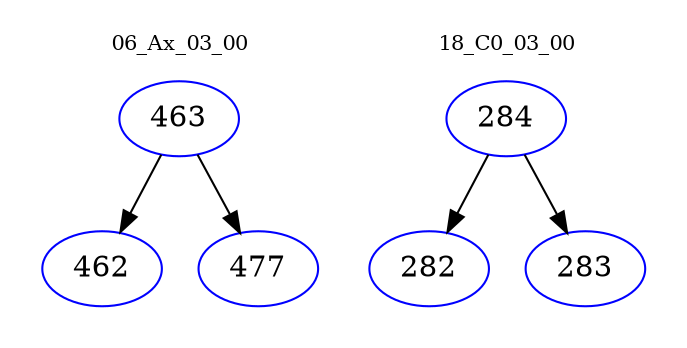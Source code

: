 digraph{
subgraph cluster_0 {
color = white
label = "06_Ax_03_00";
fontsize=10;
T0_463 [label="463", color="blue"]
T0_463 -> T0_462 [color="black"]
T0_462 [label="462", color="blue"]
T0_463 -> T0_477 [color="black"]
T0_477 [label="477", color="blue"]
}
subgraph cluster_1 {
color = white
label = "18_C0_03_00";
fontsize=10;
T1_284 [label="284", color="blue"]
T1_284 -> T1_282 [color="black"]
T1_282 [label="282", color="blue"]
T1_284 -> T1_283 [color="black"]
T1_283 [label="283", color="blue"]
}
}
